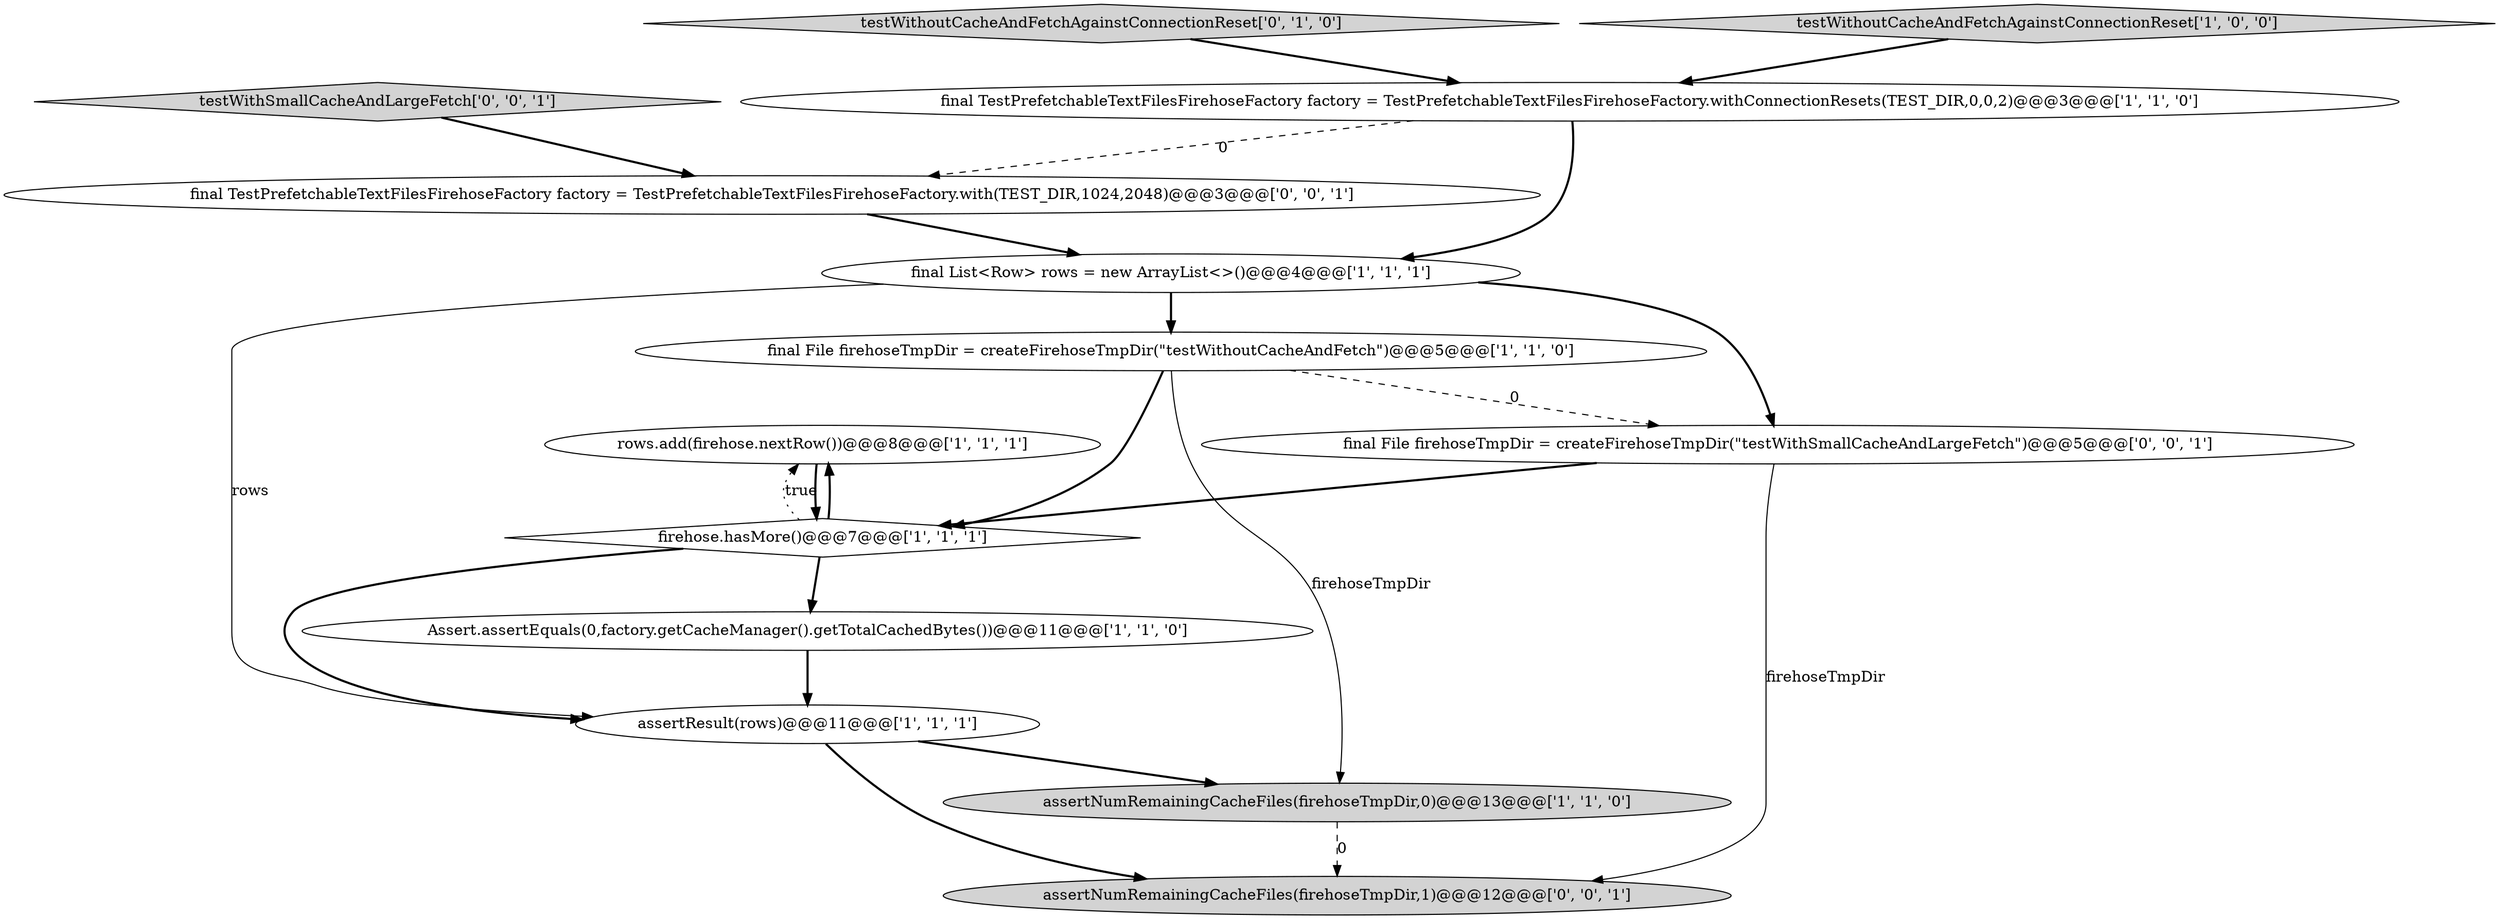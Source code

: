 digraph {
0 [style = filled, label = "rows.add(firehose.nextRow())@@@8@@@['1', '1', '1']", fillcolor = white, shape = ellipse image = "AAA0AAABBB1BBB"];
9 [style = filled, label = "testWithoutCacheAndFetchAgainstConnectionReset['0', '1', '0']", fillcolor = lightgray, shape = diamond image = "AAA0AAABBB2BBB"];
3 [style = filled, label = "firehose.hasMore()@@@7@@@['1', '1', '1']", fillcolor = white, shape = diamond image = "AAA0AAABBB1BBB"];
13 [style = filled, label = "final File firehoseTmpDir = createFirehoseTmpDir(\"testWithSmallCacheAndLargeFetch\")@@@5@@@['0', '0', '1']", fillcolor = white, shape = ellipse image = "AAA0AAABBB3BBB"];
5 [style = filled, label = "assertResult(rows)@@@11@@@['1', '1', '1']", fillcolor = white, shape = ellipse image = "AAA0AAABBB1BBB"];
2 [style = filled, label = "final TestPrefetchableTextFilesFirehoseFactory factory = TestPrefetchableTextFilesFirehoseFactory.withConnectionResets(TEST_DIR,0,0,2)@@@3@@@['1', '1', '0']", fillcolor = white, shape = ellipse image = "AAA0AAABBB1BBB"];
4 [style = filled, label = "assertNumRemainingCacheFiles(firehoseTmpDir,0)@@@13@@@['1', '1', '0']", fillcolor = lightgray, shape = ellipse image = "AAA0AAABBB1BBB"];
11 [style = filled, label = "testWithSmallCacheAndLargeFetch['0', '0', '1']", fillcolor = lightgray, shape = diamond image = "AAA0AAABBB3BBB"];
12 [style = filled, label = "final TestPrefetchableTextFilesFirehoseFactory factory = TestPrefetchableTextFilesFirehoseFactory.with(TEST_DIR,1024,2048)@@@3@@@['0', '0', '1']", fillcolor = white, shape = ellipse image = "AAA0AAABBB3BBB"];
8 [style = filled, label = "Assert.assertEquals(0,factory.getCacheManager().getTotalCachedBytes())@@@11@@@['1', '1', '0']", fillcolor = white, shape = ellipse image = "AAA0AAABBB1BBB"];
7 [style = filled, label = "testWithoutCacheAndFetchAgainstConnectionReset['1', '0', '0']", fillcolor = lightgray, shape = diamond image = "AAA0AAABBB1BBB"];
10 [style = filled, label = "assertNumRemainingCacheFiles(firehoseTmpDir,1)@@@12@@@['0', '0', '1']", fillcolor = lightgray, shape = ellipse image = "AAA0AAABBB3BBB"];
6 [style = filled, label = "final File firehoseTmpDir = createFirehoseTmpDir(\"testWithoutCacheAndFetch\")@@@5@@@['1', '1', '0']", fillcolor = white, shape = ellipse image = "AAA0AAABBB1BBB"];
1 [style = filled, label = "final List<Row> rows = new ArrayList<>()@@@4@@@['1', '1', '1']", fillcolor = white, shape = ellipse image = "AAA0AAABBB1BBB"];
0->3 [style = bold, label=""];
6->3 [style = bold, label=""];
5->10 [style = bold, label=""];
13->10 [style = solid, label="firehoseTmpDir"];
9->2 [style = bold, label=""];
2->1 [style = bold, label=""];
11->12 [style = bold, label=""];
12->1 [style = bold, label=""];
1->13 [style = bold, label=""];
6->4 [style = solid, label="firehoseTmpDir"];
3->0 [style = bold, label=""];
2->12 [style = dashed, label="0"];
1->5 [style = solid, label="rows"];
3->5 [style = bold, label=""];
1->6 [style = bold, label=""];
6->13 [style = dashed, label="0"];
8->5 [style = bold, label=""];
13->3 [style = bold, label=""];
7->2 [style = bold, label=""];
3->8 [style = bold, label=""];
5->4 [style = bold, label=""];
3->0 [style = dotted, label="true"];
4->10 [style = dashed, label="0"];
}
